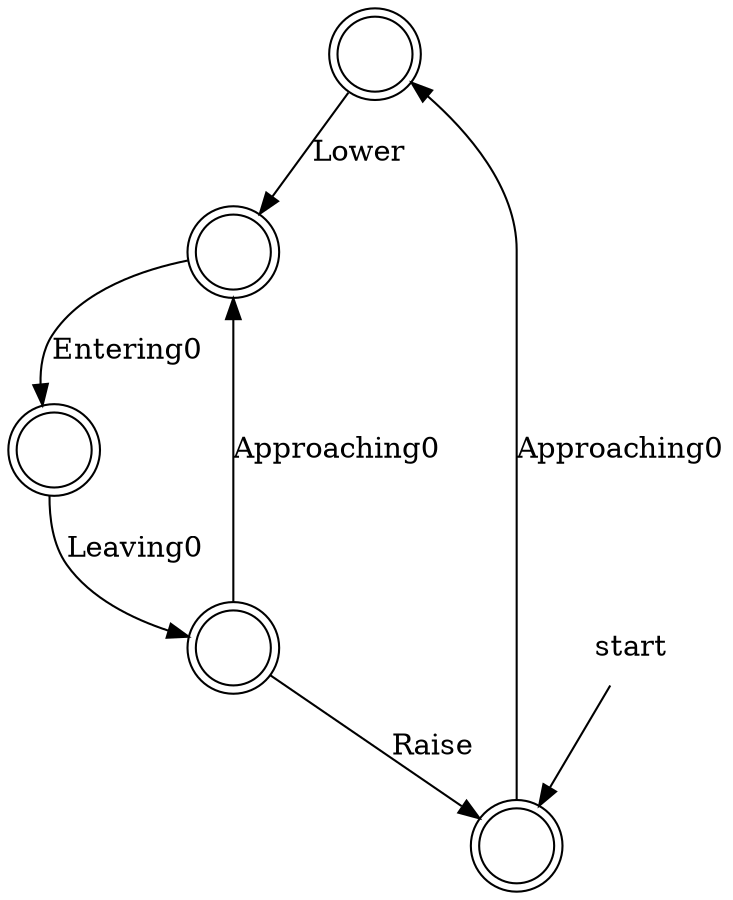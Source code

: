 digraph lc_bp_v1 {
  0 [shape=doublecircle label="" ]
  1 [shape=doublecircle label="" ]
  2 [shape=doublecircle label="" ]
  3 [shape=doublecircle label="" ]
  4 [shape=doublecircle label="" ]
  -1 [shape=none label="start" ]
  0 -> 2 [label="Lower"]
  1 -> 3 [label="Leaving0"]
  2 -> 1 [label="Entering0"]
  3 -> 2 [label="Approaching0"]
  3 -> 4 [label="Raise"]
  4 -> 0 [label="Approaching0"]
  -1 -> 4 [label=""]
}